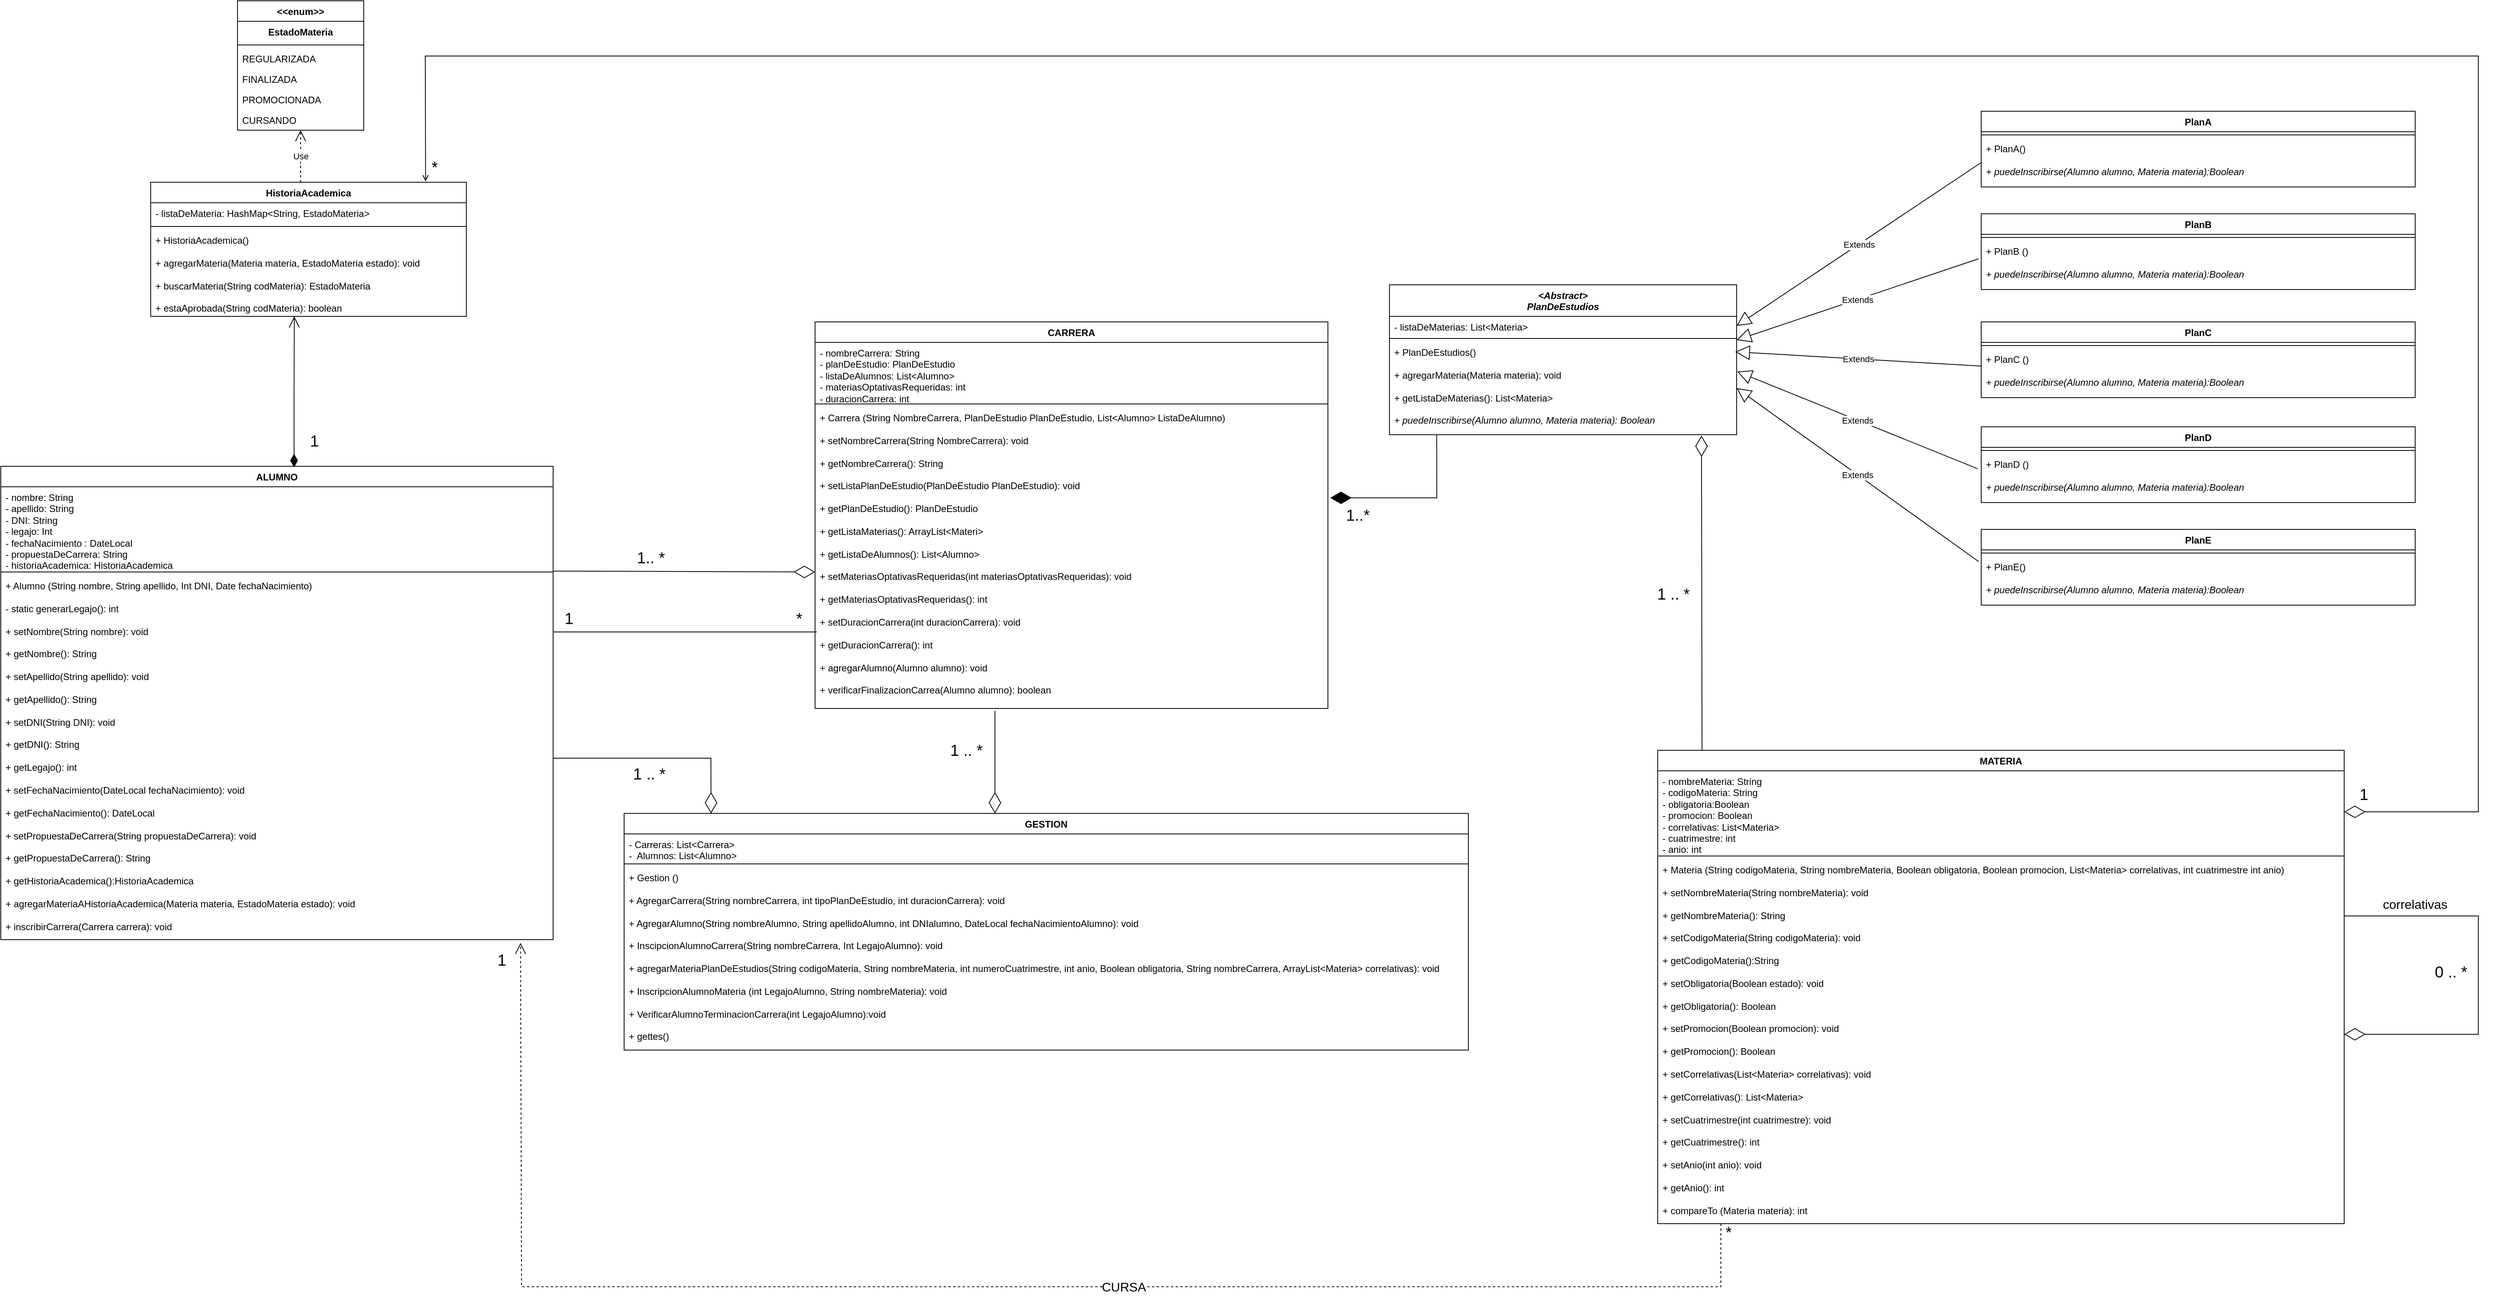 <mxfile version="26.2.14">
  <diagram name="Página-1" id="rd4jdHlUNJqmpCapCLs4">
    <mxGraphModel grid="1" page="1" gridSize="10" guides="1" tooltips="1" connect="1" arrows="1" fold="1" pageScale="1" pageWidth="827" pageHeight="1169" math="0" shadow="0">
      <root>
        <mxCell id="0" />
        <mxCell id="1" parent="0" />
        <mxCell id="GWfN1B_iF9vG0JvS6SHJ-1" value="ALUMNO" style="swimlane;fontStyle=1;align=center;verticalAlign=top;childLayout=stackLayout;horizontal=1;startSize=26;horizontalStack=0;resizeParent=1;resizeParentMax=0;resizeLast=0;collapsible=1;marginBottom=0;whiteSpace=wrap;html=1;" vertex="1" parent="1">
          <mxGeometry x="-700" y="-360" width="700" height="600" as="geometry" />
        </mxCell>
        <mxCell id="GWfN1B_iF9vG0JvS6SHJ-2" value="- nombre: String&lt;div&gt;- apellido: String&lt;/div&gt;&lt;div&gt;- DNI: String&lt;/div&gt;&lt;div&gt;- legajo: Int&lt;/div&gt;&lt;div&gt;- fechaNacimiento : DateLocal&lt;/div&gt;&lt;div&gt;- propuestaDeCarrera: String&lt;/div&gt;&lt;div&gt;- historiaAcademica: HistoriaAcademica&lt;/div&gt;" style="text;strokeColor=none;fillColor=none;align=left;verticalAlign=top;spacingLeft=4;spacingRight=4;overflow=hidden;rotatable=0;points=[[0,0.5],[1,0.5]];portConstraint=eastwest;whiteSpace=wrap;html=1;" vertex="1" parent="GWfN1B_iF9vG0JvS6SHJ-1">
          <mxGeometry y="26" width="700" height="104" as="geometry" />
        </mxCell>
        <mxCell id="GWfN1B_iF9vG0JvS6SHJ-3" value="" style="line;strokeWidth=1;fillColor=none;align=left;verticalAlign=middle;spacingTop=-1;spacingLeft=3;spacingRight=3;rotatable=0;labelPosition=right;points=[];portConstraint=eastwest;strokeColor=inherit;" vertex="1" parent="GWfN1B_iF9vG0JvS6SHJ-1">
          <mxGeometry y="130" width="700" height="8" as="geometry" />
        </mxCell>
        <mxCell id="GWfN1B_iF9vG0JvS6SHJ-4" value="+ Alumno (String nombre, String apellido, Int DNI, Date fechaNacimiento)&lt;div&gt;&lt;br&gt;&lt;/div&gt;&lt;div&gt;- static generarLegajo(): int&lt;br&gt;&lt;div&gt;&lt;br&gt;&lt;/div&gt;&lt;div&gt;+ setNombre(String nombre): void&lt;/div&gt;&lt;div&gt;&lt;br&gt;&lt;/div&gt;&lt;div&gt;+ getNombre(): String&lt;/div&gt;&lt;div&gt;&lt;br&gt;&lt;/div&gt;&lt;div&gt;+ setApellido(String apellido): void&lt;/div&gt;&lt;div&gt;&lt;br&gt;&lt;/div&gt;&lt;div&gt;+ getApellido(): String&lt;/div&gt;&lt;div&gt;&lt;br&gt;&lt;/div&gt;&lt;div&gt;+ setDNI(String DNI): void&lt;/div&gt;&lt;div&gt;&lt;br&gt;&lt;/div&gt;&lt;div&gt;+ getDNI(): String&lt;/div&gt;&lt;div&gt;&lt;br&gt;&lt;/div&gt;&lt;div&gt;+ getLegajo(): int&lt;/div&gt;&lt;div&gt;&lt;br&gt;&lt;/div&gt;&lt;div&gt;+ setFechaNacimiento(DateLocal fechaNacimiento): void&lt;/div&gt;&lt;div&gt;&lt;br&gt;&lt;/div&gt;&lt;div&gt;+ getFechaNacimiento(): DateLocal&lt;/div&gt;&lt;div&gt;&lt;br&gt;&lt;/div&gt;&lt;div&gt;+ setPropuestaDeCarrera(String propuestaDeCarrera): void&lt;/div&gt;&lt;div&gt;&lt;br&gt;&lt;/div&gt;&lt;div&gt;+ getPropuestaDeCarrera(): String&lt;/div&gt;&lt;div&gt;&lt;br&gt;&lt;/div&gt;&lt;div&gt;+ getHistoriaAcademica():HistoriaAcademica&lt;/div&gt;&lt;div&gt;&lt;br&gt;&lt;/div&gt;&lt;div&gt;+ agregarMateriaAHistoriaAcademica(Materia materia, EstadoMateria estado): void&lt;br&gt;&lt;/div&gt;&lt;div&gt;&lt;br&gt;&lt;/div&gt;&lt;div&gt;+ inscribirCarrera(Carrera carrera): void&lt;/div&gt;&lt;div&gt;&lt;br&gt;&lt;/div&gt;&lt;div&gt;&lt;br&gt;&lt;/div&gt;&lt;div&gt;&lt;br&gt;&lt;/div&gt;&lt;/div&gt;" style="text;strokeColor=none;fillColor=none;align=left;verticalAlign=top;spacingLeft=4;spacingRight=4;overflow=hidden;rotatable=0;points=[[0,0.5],[1,0.5]];portConstraint=eastwest;whiteSpace=wrap;html=1;" vertex="1" parent="GWfN1B_iF9vG0JvS6SHJ-1">
          <mxGeometry y="138" width="700" height="462" as="geometry" />
        </mxCell>
        <mxCell id="GWfN1B_iF9vG0JvS6SHJ-5" value="GESTION" style="swimlane;fontStyle=1;align=center;verticalAlign=top;childLayout=stackLayout;horizontal=1;startSize=26;horizontalStack=0;resizeParent=1;resizeParentMax=0;resizeLast=0;collapsible=1;marginBottom=0;whiteSpace=wrap;html=1;" vertex="1" parent="1">
          <mxGeometry x="90" y="80" width="1070" height="300" as="geometry" />
        </mxCell>
        <mxCell id="GWfN1B_iF9vG0JvS6SHJ-6" value="- Carreras: List&amp;lt;Carrera&amp;gt;&amp;nbsp;&lt;div&gt;-&amp;nbsp; Alumnos: List&amp;lt;Alumno&amp;gt;&lt;/div&gt;&lt;div&gt;&lt;br&gt;&lt;/div&gt;" style="text;strokeColor=none;fillColor=none;align=left;verticalAlign=top;spacingLeft=4;spacingRight=4;overflow=hidden;rotatable=0;points=[[0,0.5],[1,0.5]];portConstraint=eastwest;whiteSpace=wrap;html=1;" vertex="1" parent="GWfN1B_iF9vG0JvS6SHJ-5">
          <mxGeometry y="26" width="1070" height="34" as="geometry" />
        </mxCell>
        <mxCell id="GWfN1B_iF9vG0JvS6SHJ-7" value="" style="line;strokeWidth=1;fillColor=none;align=left;verticalAlign=middle;spacingTop=-1;spacingLeft=3;spacingRight=3;rotatable=0;labelPosition=right;points=[];portConstraint=eastwest;strokeColor=inherit;" vertex="1" parent="GWfN1B_iF9vG0JvS6SHJ-5">
          <mxGeometry y="60" width="1070" height="8" as="geometry" />
        </mxCell>
        <mxCell id="GWfN1B_iF9vG0JvS6SHJ-8" value="&lt;div&gt;+ Gestion ()&lt;/div&gt;&lt;div&gt;&lt;span style=&quot;background-color: initial;&quot;&gt;&lt;br&gt;&lt;/span&gt;&lt;/div&gt;&lt;div&gt;&lt;span style=&quot;background-color: initial;&quot;&gt;+ AgregarCarrera(String nombreCarrera, int tipoPlanDeEstudio,&amp;nbsp;int duracionCarrera): void&lt;/span&gt;&lt;br&gt;&lt;/div&gt;&lt;div&gt;&lt;span style=&quot;background-color: initial;&quot;&gt;&lt;br&gt;&lt;/span&gt;&lt;/div&gt;&lt;div&gt;&lt;span style=&quot;background-color: initial;&quot;&gt;+ AgregarAlumno(String nombreAlumno, String apellidoAlumno, int DNIalumno, DateLocal fechaNacimientoAlumno): void&lt;/span&gt;&lt;/div&gt;&lt;div&gt;&lt;span style=&quot;background-color: initial;&quot;&gt;&lt;br&gt;&lt;/span&gt;&lt;/div&gt;&lt;div&gt;&lt;span style=&quot;background-color: initial;&quot;&gt;+ InscipcionAlumnoCarrera(String nombreCarrera, Int LegajoAlumno): void&lt;/span&gt;&lt;/div&gt;&lt;div&gt;&lt;span style=&quot;background-color: initial;&quot;&gt;&lt;br&gt;&lt;/span&gt;&lt;/div&gt;&lt;div&gt;&lt;span style=&quot;background-color: initial;&quot;&gt;+ agregarMateriaPlanDeEstudios(String codigoMateria, String nombreMateria, int numeroCuatrimestre, int anio, Boolean obligatoria, String nombreCarrera, ArrayList&amp;lt;Materia&amp;gt; correlativas): void&lt;/span&gt;&lt;/div&gt;&lt;div&gt;&lt;span style=&quot;background-color: initial;&quot;&gt;&lt;br&gt;&lt;/span&gt;&lt;/div&gt;&lt;div&gt;&lt;span style=&quot;background-color: initial;&quot;&gt;+ InscripcionAlumnoMateria (int LegajoAlumno, String nombreMateria): void&lt;/span&gt;&lt;/div&gt;&lt;div&gt;&lt;span style=&quot;background-color: initial;&quot;&gt;&lt;br&gt;&lt;/span&gt;&lt;/div&gt;&lt;div&gt;&lt;span style=&quot;background-color: initial;&quot;&gt;+ VerificarAlumnoTerminacionCarrera(int LegajoAlumno):void&lt;/span&gt;&lt;/div&gt;&lt;div&gt;&lt;span style=&quot;background-color: initial;&quot;&gt;&lt;br&gt;&lt;/span&gt;&lt;/div&gt;&lt;div&gt;&lt;span style=&quot;background-color: initial;&quot;&gt;+ gettes()&lt;/span&gt;&lt;/div&gt;" style="text;strokeColor=none;fillColor=none;align=left;verticalAlign=top;spacingLeft=4;spacingRight=4;overflow=hidden;rotatable=0;points=[[0,0.5],[1,0.5]];portConstraint=eastwest;whiteSpace=wrap;html=1;" vertex="1" parent="GWfN1B_iF9vG0JvS6SHJ-5">
          <mxGeometry y="68" width="1070" height="232" as="geometry" />
        </mxCell>
        <mxCell id="GWfN1B_iF9vG0JvS6SHJ-9" value="CARRERA" style="swimlane;fontStyle=1;align=center;verticalAlign=top;childLayout=stackLayout;horizontal=1;startSize=26;horizontalStack=0;resizeParent=1;resizeParentMax=0;resizeLast=0;collapsible=1;marginBottom=0;whiteSpace=wrap;html=1;" vertex="1" parent="1">
          <mxGeometry x="332" y="-543" width="650" height="490" as="geometry" />
        </mxCell>
        <mxCell id="GWfN1B_iF9vG0JvS6SHJ-10" value="- nombreCarrera: String&lt;div&gt;&lt;div&gt;- planDeEstudio: PlanDeEstudio&lt;/div&gt;&lt;div&gt;- listaDeAlumnos: List&amp;lt;Alumno&amp;gt;&lt;/div&gt;&lt;/div&gt;&lt;div&gt;- materiasOptativasRequeridas: int&lt;/div&gt;&lt;div&gt;- duracionCarrera: int&lt;/div&gt;" style="text;strokeColor=none;fillColor=none;align=left;verticalAlign=top;spacingLeft=4;spacingRight=4;overflow=hidden;rotatable=0;points=[[0,0.5],[1,0.5]];portConstraint=eastwest;whiteSpace=wrap;html=1;" vertex="1" parent="GWfN1B_iF9vG0JvS6SHJ-9">
          <mxGeometry y="26" width="650" height="74" as="geometry" />
        </mxCell>
        <mxCell id="GWfN1B_iF9vG0JvS6SHJ-11" value="" style="line;strokeWidth=1;fillColor=none;align=left;verticalAlign=middle;spacingTop=-1;spacingLeft=3;spacingRight=3;rotatable=0;labelPosition=right;points=[];portConstraint=eastwest;strokeColor=inherit;" vertex="1" parent="GWfN1B_iF9vG0JvS6SHJ-9">
          <mxGeometry y="100" width="650" height="8" as="geometry" />
        </mxCell>
        <mxCell id="GWfN1B_iF9vG0JvS6SHJ-12" value="+ Carrera (String NombreCarrera, &lt;span style=&quot;background-color: initial;&quot;&gt;PlanDeEstudio PlanDeEstudio&lt;/span&gt;, List&amp;lt;Alumno&amp;gt; ListaDeAlumno)&lt;div&gt;&lt;div&gt;&lt;br&gt;&lt;/div&gt;&lt;div&gt;+ setNombreCarrera(String NombreCarrera): void&lt;br&gt;&lt;/div&gt;&lt;div&gt;&lt;br&gt;&lt;/div&gt;&lt;div&gt;+ getNombreCarrera(): String&amp;nbsp;&lt;/div&gt;&lt;div&gt;&lt;br&gt;&lt;/div&gt;&lt;div&gt;+ setListaPlanDeEstudio(PlanDeEstudio PlanDeEstudio): void&lt;br&gt;&lt;/div&gt;&lt;div&gt;&lt;br&gt;&lt;/div&gt;&lt;div&gt;+ getPlanDeEstudio(): PlanDeEstudio&lt;/div&gt;&lt;div&gt;&lt;br&gt;&lt;/div&gt;&lt;div&gt;+ getListaMaterias(): ArrayList&amp;lt;Materi&amp;gt;&lt;/div&gt;&lt;div&gt;&lt;br&gt;&lt;/div&gt;&lt;div&gt;+ getListaDeAlumnos(): List&amp;lt;Alumno&amp;gt;&lt;/div&gt;&lt;div&gt;&lt;br&gt;&lt;/div&gt;&lt;div&gt;+ setMateriasOptativasRequeridas(int m&lt;span style=&quot;background-color: transparent; color: light-dark(rgb(0, 0, 0), rgb(255, 255, 255));&quot;&gt;ateriasOptativasRequeridas): void&lt;/span&gt;&lt;/div&gt;&lt;div&gt;&lt;span style=&quot;background-color: transparent; color: light-dark(rgb(0, 0, 0), rgb(255, 255, 255));&quot;&gt;&lt;br&gt;&lt;/span&gt;&lt;/div&gt;&lt;div&gt;+ get&lt;span style=&quot;background-color: transparent; color: light-dark(rgb(0, 0, 0), rgb(255, 255, 255));&quot;&gt;MateriasOptativasRequeridas(): int&lt;/span&gt;&lt;/div&gt;&lt;div&gt;&lt;span style=&quot;background-color: transparent; color: light-dark(rgb(0, 0, 0), rgb(255, 255, 255));&quot;&gt;&lt;br&gt;&lt;/span&gt;&lt;/div&gt;&lt;div&gt;&lt;span style=&quot;background-color: transparent; color: light-dark(rgb(0, 0, 0), rgb(255, 255, 255));&quot;&gt;+ setDuracionCarrera(int duracionCarrera): void&lt;/span&gt;&lt;/div&gt;&lt;div&gt;&lt;span style=&quot;background-color: transparent; color: light-dark(rgb(0, 0, 0), rgb(255, 255, 255));&quot;&gt;&lt;br&gt;&lt;/span&gt;&lt;/div&gt;&lt;div&gt;&lt;span style=&quot;background-color: transparent; color: light-dark(rgb(0, 0, 0), rgb(255, 255, 255));&quot;&gt;+ getDuracionCarrera(): int&lt;/span&gt;&lt;/div&gt;&lt;div&gt;&lt;span style=&quot;background-color: transparent; color: light-dark(rgb(0, 0, 0), rgb(255, 255, 255));&quot;&gt;&lt;br&gt;&lt;/span&gt;&lt;/div&gt;&lt;div&gt;&lt;span style=&quot;background-color: transparent; color: light-dark(rgb(0, 0, 0), rgb(255, 255, 255));&quot;&gt;+ agregarAlumno(Alumno alumno): void&lt;/span&gt;&lt;/div&gt;&lt;div&gt;&lt;span style=&quot;background-color: transparent; color: light-dark(rgb(0, 0, 0), rgb(255, 255, 255));&quot;&gt;&lt;br&gt;&lt;/span&gt;&lt;/div&gt;&lt;div&gt;&lt;span style=&quot;background-color: transparent; color: light-dark(rgb(0, 0, 0), rgb(255, 255, 255));&quot;&gt;+ verificarFinalizacionCarrea(Alumno alumno): boolean&lt;/span&gt;&lt;/div&gt;&lt;div&gt;&lt;br&gt;&lt;/div&gt;&lt;/div&gt;" style="text;strokeColor=none;fillColor=none;align=left;verticalAlign=top;spacingLeft=4;spacingRight=4;overflow=hidden;rotatable=0;points=[[0,0.5],[1,0.5]];portConstraint=eastwest;whiteSpace=wrap;html=1;" vertex="1" parent="GWfN1B_iF9vG0JvS6SHJ-9">
          <mxGeometry y="108" width="650" height="382" as="geometry" />
        </mxCell>
        <mxCell id="GWfN1B_iF9vG0JvS6SHJ-13" value="MATERIA" style="swimlane;fontStyle=1;align=center;verticalAlign=top;childLayout=stackLayout;horizontal=1;startSize=26;horizontalStack=0;resizeParent=1;resizeParentMax=0;resizeLast=0;collapsible=1;marginBottom=0;whiteSpace=wrap;html=1;" vertex="1" parent="1">
          <mxGeometry x="1400" width="870" height="600" as="geometry" />
        </mxCell>
        <mxCell id="GWfN1B_iF9vG0JvS6SHJ-14" value="- nombreMateria: String&lt;div&gt;&lt;span style=&quot;background-color: initial;&quot;&gt;- codigoMateria: String&lt;/span&gt;&lt;/div&gt;&lt;div&gt;&lt;div&gt;- obligatoria:Boolean&lt;/div&gt;&lt;div&gt;- promocion: Boolean&lt;/div&gt;&lt;div&gt;- correlativas: List&amp;lt;Materia&amp;gt;&lt;/div&gt;&lt;div&gt;- cuatrimestre: int&lt;/div&gt;&lt;div&gt;&lt;div&gt;- anio: int&lt;/div&gt;&lt;/div&gt;&lt;/div&gt;" style="text;strokeColor=none;fillColor=none;align=left;verticalAlign=top;spacingLeft=4;spacingRight=4;overflow=hidden;rotatable=0;points=[[0,0.5],[1,0.5]];portConstraint=eastwest;whiteSpace=wrap;html=1;" vertex="1" parent="GWfN1B_iF9vG0JvS6SHJ-13">
          <mxGeometry y="26" width="870" height="104" as="geometry" />
        </mxCell>
        <mxCell id="GWfN1B_iF9vG0JvS6SHJ-15" value="" style="line;strokeWidth=1;fillColor=none;align=left;verticalAlign=middle;spacingTop=-1;spacingLeft=3;spacingRight=3;rotatable=0;labelPosition=right;points=[];portConstraint=eastwest;strokeColor=inherit;" vertex="1" parent="GWfN1B_iF9vG0JvS6SHJ-13">
          <mxGeometry y="130" width="870" height="8" as="geometry" />
        </mxCell>
        <mxCell id="GWfN1B_iF9vG0JvS6SHJ-16" value="+ Materia (String codigoMateria, String nombreMateria, Boolean obligatoria, Boolean promocion, List&amp;lt;Materia&amp;gt; correlativas, int cuatrimestre int anio)&lt;div&gt;&lt;br&gt;&lt;/div&gt;&lt;div&gt;+ setNombreMateria(String nombreMateria): void&lt;/div&gt;&lt;div&gt;&lt;br&gt;&lt;/div&gt;&lt;div&gt;+ getNombreMateria(): String&lt;/div&gt;&lt;div&gt;&lt;br&gt;&lt;/div&gt;&lt;div&gt;&lt;div style=&quot;border-color: var(--border-color);&quot;&gt;+ setCodigoMateria(String codigoMateria): void&lt;/div&gt;&lt;div style=&quot;border-color: var(--border-color);&quot;&gt;&lt;br style=&quot;border-color: var(--border-color);&quot;&gt;&lt;/div&gt;&lt;div style=&quot;border-color: var(--border-color);&quot;&gt;+ getCodigoMateria():String&lt;/div&gt;&lt;/div&gt;&lt;div&gt;&lt;br&gt;&lt;/div&gt;&lt;div&gt;+ setObligatoria(Boolean estado): void&lt;/div&gt;&lt;div&gt;&lt;br&gt;&lt;/div&gt;&lt;div&gt;+ getObligatoria(): Boolean&lt;/div&gt;&lt;div style=&quot;border-color: var(--border-color);&quot;&gt;&lt;br&gt;&lt;/div&gt;&lt;div&gt;+ setPromocion(Boolean promocion): void&lt;/div&gt;&lt;div&gt;&lt;br&gt;&lt;/div&gt;&lt;div&gt;+ getPromocion(): Boolean&lt;/div&gt;&lt;div&gt;&lt;br&gt;&lt;/div&gt;&lt;div&gt;+ setCorrelativas(List&amp;lt;Materia&amp;gt; correlativas): void&lt;/div&gt;&lt;div&gt;&lt;br&gt;&lt;/div&gt;&lt;div&gt;+ getCorrelativas(): List&amp;lt;Materia&amp;gt;&lt;/div&gt;&lt;div&gt;&lt;br&gt;&lt;/div&gt;&lt;div&gt;+ setCuatrimestre(int cuatrimestre): void&lt;/div&gt;&lt;div&gt;&lt;br&gt;&lt;/div&gt;&lt;div&gt;+ getCuatrimestre(): int&lt;/div&gt;&lt;div&gt;&lt;br&gt;&lt;/div&gt;&lt;div&gt;+ setAnio(int anio): void&lt;/div&gt;&lt;div&gt;&lt;br&gt;&lt;/div&gt;&lt;div&gt;+ getAnio(): int&lt;/div&gt;&lt;div&gt;&lt;br&gt;&lt;/div&gt;&lt;div&gt;+ compareTo (Materia materia): int&lt;/div&gt;&lt;div&gt;&lt;br&gt;&lt;/div&gt;" style="text;strokeColor=none;fillColor=none;align=left;verticalAlign=top;spacingLeft=4;spacingRight=4;overflow=hidden;rotatable=0;points=[[0,0.5],[1,0.5]];portConstraint=eastwest;whiteSpace=wrap;html=1;" vertex="1" parent="GWfN1B_iF9vG0JvS6SHJ-13">
          <mxGeometry y="138" width="870" height="462" as="geometry" />
        </mxCell>
        <mxCell id="GWfN1B_iF9vG0JvS6SHJ-17" value="&lt;div&gt;&lt;i&gt;&amp;lt;Abstract&amp;gt;&lt;/i&gt;&lt;/div&gt;&lt;i&gt;PlanDeEstudios&lt;/i&gt;" style="swimlane;fontStyle=1;align=center;verticalAlign=top;childLayout=stackLayout;horizontal=1;startSize=40;horizontalStack=0;resizeParent=1;resizeParentMax=0;resizeLast=0;collapsible=1;marginBottom=0;whiteSpace=wrap;html=1;" vertex="1" parent="1">
          <mxGeometry x="1060" y="-590" width="440" height="190" as="geometry" />
        </mxCell>
        <mxCell id="GWfN1B_iF9vG0JvS6SHJ-18" value="- listaDeMaterias: List&amp;lt;Materia&amp;gt;" style="text;strokeColor=none;fillColor=none;align=left;verticalAlign=top;spacingLeft=4;spacingRight=4;overflow=hidden;rotatable=0;points=[[0,0.5],[1,0.5]];portConstraint=eastwest;whiteSpace=wrap;html=1;" vertex="1" parent="GWfN1B_iF9vG0JvS6SHJ-17">
          <mxGeometry y="40" width="440" height="24" as="geometry" />
        </mxCell>
        <mxCell id="GWfN1B_iF9vG0JvS6SHJ-19" value="" style="line;strokeWidth=1;fillColor=none;align=left;verticalAlign=middle;spacingTop=-1;spacingLeft=3;spacingRight=3;rotatable=0;labelPosition=right;points=[];portConstraint=eastwest;strokeColor=inherit;" vertex="1" parent="GWfN1B_iF9vG0JvS6SHJ-17">
          <mxGeometry y="64" width="440" height="8" as="geometry" />
        </mxCell>
        <mxCell id="GWfN1B_iF9vG0JvS6SHJ-20" value="+ PlanDeEstudios()&lt;div&gt;&lt;br&gt;&lt;/div&gt;&lt;div&gt;+ agregarMateria(Materia materia): void&lt;/div&gt;&lt;div&gt;&lt;br&gt;&lt;/div&gt;&lt;div&gt;+ getListaDeMaterias(): List&amp;lt;Materia&amp;gt;&lt;br&gt;&lt;div&gt;&lt;br&gt;&lt;/div&gt;&lt;div&gt;&lt;i&gt;+ puedeInscribirse(&lt;span style=&quot;background-color: initial;&quot;&gt;Alumno alumno, Materia materia&lt;/span&gt;&lt;span style=&quot;background-color: initial;&quot;&gt;): Boolean&lt;/span&gt;&lt;/i&gt;&lt;/div&gt;&lt;div&gt;&lt;div&gt;&lt;br&gt;&lt;/div&gt;&lt;/div&gt;&lt;/div&gt;" style="text;strokeColor=none;fillColor=none;align=left;verticalAlign=top;spacingLeft=4;spacingRight=4;overflow=hidden;rotatable=0;points=[[0,0.5],[1,0.5]];portConstraint=eastwest;whiteSpace=wrap;html=1;" vertex="1" parent="GWfN1B_iF9vG0JvS6SHJ-17">
          <mxGeometry y="72" width="440" height="118" as="geometry" />
        </mxCell>
        <mxCell id="3K3u3ZScXWRGvQn9Jm6O-1" value="PlanA" style="swimlane;fontStyle=1;align=center;verticalAlign=top;childLayout=stackLayout;horizontal=1;startSize=26;horizontalStack=0;resizeParent=1;resizeParentMax=0;resizeLast=0;collapsible=1;marginBottom=0;whiteSpace=wrap;html=1;" vertex="1" parent="1">
          <mxGeometry x="1810" y="-810" width="550" height="96" as="geometry" />
        </mxCell>
        <mxCell id="3K3u3ZScXWRGvQn9Jm6O-3" value="" style="line;strokeWidth=1;fillColor=none;align=left;verticalAlign=middle;spacingTop=-1;spacingLeft=3;spacingRight=3;rotatable=0;labelPosition=right;points=[];portConstraint=eastwest;strokeColor=inherit;" vertex="1" parent="3K3u3ZScXWRGvQn9Jm6O-1">
          <mxGeometry y="26" width="550" height="8" as="geometry" />
        </mxCell>
        <mxCell id="3K3u3ZScXWRGvQn9Jm6O-4" value="&lt;div&gt;+ PlanA()&lt;div style=&quot;border-color: var(--border-color);&quot;&gt;&lt;br&gt;&lt;/div&gt;&lt;/div&gt;&lt;div style=&quot;border-color: var(--border-color);&quot;&gt;&lt;span style=&quot;font-style: italic;&quot;&gt;+ puedeInscribirse(&lt;/span&gt;&lt;span style=&quot;font-style: italic; background-color: initial;&quot;&gt;Alumno alumno, Materia materia&lt;/span&gt;&lt;span style=&quot;font-style: italic; background-color: initial;&quot;&gt;):Boolean&lt;/span&gt;&lt;br&gt;&lt;/div&gt;" style="text;strokeColor=none;fillColor=none;align=left;verticalAlign=top;spacingLeft=4;spacingRight=4;overflow=hidden;rotatable=0;points=[[0,0.5],[1,0.5]];portConstraint=eastwest;whiteSpace=wrap;html=1;" vertex="1" parent="3K3u3ZScXWRGvQn9Jm6O-1">
          <mxGeometry y="34" width="550" height="62" as="geometry" />
        </mxCell>
        <mxCell id="3K3u3ZScXWRGvQn9Jm6O-5" value="PlanB" style="swimlane;fontStyle=1;align=center;verticalAlign=top;childLayout=stackLayout;horizontal=1;startSize=26;horizontalStack=0;resizeParent=1;resizeParentMax=0;resizeLast=0;collapsible=1;marginBottom=0;whiteSpace=wrap;html=1;" vertex="1" parent="1">
          <mxGeometry x="1810" y="-680" width="550" height="96" as="geometry" />
        </mxCell>
        <mxCell id="3K3u3ZScXWRGvQn9Jm6O-7" value="" style="line;strokeWidth=1;fillColor=none;align=left;verticalAlign=middle;spacingTop=-1;spacingLeft=3;spacingRight=3;rotatable=0;labelPosition=right;points=[];portConstraint=eastwest;strokeColor=inherit;" vertex="1" parent="3K3u3ZScXWRGvQn9Jm6O-5">
          <mxGeometry y="26" width="550" height="8" as="geometry" />
        </mxCell>
        <mxCell id="3K3u3ZScXWRGvQn9Jm6O-8" value="+ PlanB ()&lt;div style=&quot;border-color: var(--border-color);&quot;&gt;&lt;br&gt;&lt;/div&gt;&lt;div style=&quot;border-color: var(--border-color);&quot;&gt;&lt;span style=&quot;font-style: italic;&quot;&gt;+ puedeInscribirse(&lt;/span&gt;&lt;span style=&quot;font-style: italic; background-color: initial;&quot;&gt;Alumno alumno, Materia materia&lt;/span&gt;&lt;span style=&quot;font-style: italic; background-color: initial;&quot;&gt;):Boolean&lt;/span&gt;&lt;br&gt;&lt;/div&gt;&lt;div style=&quot;border-color: var(--border-color);&quot;&gt;&lt;div style=&quot;border-color: var(--border-color);&quot;&gt;&lt;br style=&quot;border-color: var(--border-color);&quot;&gt;&lt;/div&gt;&lt;/div&gt;" style="text;strokeColor=none;fillColor=none;align=left;verticalAlign=top;spacingLeft=4;spacingRight=4;overflow=hidden;rotatable=0;points=[[0,0.5],[1,0.5]];portConstraint=eastwest;whiteSpace=wrap;html=1;" vertex="1" parent="3K3u3ZScXWRGvQn9Jm6O-5">
          <mxGeometry y="34" width="550" height="62" as="geometry" />
        </mxCell>
        <mxCell id="3K3u3ZScXWRGvQn9Jm6O-9" value="PlanC" style="swimlane;fontStyle=1;align=center;verticalAlign=top;childLayout=stackLayout;horizontal=1;startSize=26;horizontalStack=0;resizeParent=1;resizeParentMax=0;resizeLast=0;collapsible=1;marginBottom=0;whiteSpace=wrap;html=1;" vertex="1" parent="1">
          <mxGeometry x="1810" y="-543" width="550" height="96" as="geometry" />
        </mxCell>
        <mxCell id="3K3u3ZScXWRGvQn9Jm6O-11" value="" style="line;strokeWidth=1;fillColor=none;align=left;verticalAlign=middle;spacingTop=-1;spacingLeft=3;spacingRight=3;rotatable=0;labelPosition=right;points=[];portConstraint=eastwest;strokeColor=inherit;" vertex="1" parent="3K3u3ZScXWRGvQn9Jm6O-9">
          <mxGeometry y="26" width="550" height="8" as="geometry" />
        </mxCell>
        <mxCell id="3K3u3ZScXWRGvQn9Jm6O-12" value="+ PlanC ()&lt;div style=&quot;border-color: var(--border-color);&quot;&gt;&lt;br&gt;&lt;/div&gt;&lt;div style=&quot;border-color: var(--border-color);&quot;&gt;&lt;span style=&quot;font-style: italic;&quot;&gt;+ puedeInscribirse(&lt;/span&gt;&lt;span style=&quot;font-style: italic; background-color: initial;&quot;&gt;Alumno alumno, Materia materia&lt;/span&gt;&lt;span style=&quot;font-style: italic; background-color: initial;&quot;&gt;):Boolean&lt;/span&gt;&lt;br&gt;&lt;/div&gt;&lt;div style=&quot;border-color: var(--border-color);&quot;&gt;&lt;div style=&quot;border-color: var(--border-color);&quot;&gt;&lt;br style=&quot;border-color: var(--border-color);&quot;&gt;&lt;/div&gt;&lt;/div&gt;" style="text;strokeColor=none;fillColor=none;align=left;verticalAlign=top;spacingLeft=4;spacingRight=4;overflow=hidden;rotatable=0;points=[[0,0.5],[1,0.5]];portConstraint=eastwest;whiteSpace=wrap;html=1;" vertex="1" parent="3K3u3ZScXWRGvQn9Jm6O-9">
          <mxGeometry y="34" width="550" height="62" as="geometry" />
        </mxCell>
        <mxCell id="3K3u3ZScXWRGvQn9Jm6O-13" value="PlanD" style="swimlane;fontStyle=1;align=center;verticalAlign=top;childLayout=stackLayout;horizontal=1;startSize=26;horizontalStack=0;resizeParent=1;resizeParentMax=0;resizeLast=0;collapsible=1;marginBottom=0;whiteSpace=wrap;html=1;" vertex="1" parent="1">
          <mxGeometry x="1810" y="-410" width="550" height="96" as="geometry" />
        </mxCell>
        <mxCell id="3K3u3ZScXWRGvQn9Jm6O-15" value="" style="line;strokeWidth=1;fillColor=none;align=left;verticalAlign=middle;spacingTop=-1;spacingLeft=3;spacingRight=3;rotatable=0;labelPosition=right;points=[];portConstraint=eastwest;strokeColor=inherit;" vertex="1" parent="3K3u3ZScXWRGvQn9Jm6O-13">
          <mxGeometry y="26" width="550" height="8" as="geometry" />
        </mxCell>
        <mxCell id="3K3u3ZScXWRGvQn9Jm6O-16" value="+ PlanD ()&lt;div style=&quot;border-color: var(--border-color);&quot;&gt;&lt;br&gt;&lt;/div&gt;&lt;div style=&quot;border-color: var(--border-color);&quot;&gt;&lt;span style=&quot;font-style: italic;&quot;&gt;+ puedeInscribirse(&lt;/span&gt;&lt;span style=&quot;font-style: italic; background-color: initial;&quot;&gt;Alumno alumno, Materia materia&lt;/span&gt;&lt;span style=&quot;font-style: italic; background-color: initial;&quot;&gt;):Boolean&lt;/span&gt;&lt;br&gt;&lt;/div&gt;&lt;div style=&quot;border-color: var(--border-color);&quot;&gt;&lt;div style=&quot;border-color: var(--border-color);&quot;&gt;&lt;br style=&quot;border-color: var(--border-color);&quot;&gt;&lt;/div&gt;&lt;/div&gt;" style="text;strokeColor=none;fillColor=none;align=left;verticalAlign=top;spacingLeft=4;spacingRight=4;overflow=hidden;rotatable=0;points=[[0,0.5],[1,0.5]];portConstraint=eastwest;whiteSpace=wrap;html=1;" vertex="1" parent="3K3u3ZScXWRGvQn9Jm6O-13">
          <mxGeometry y="34" width="550" height="62" as="geometry" />
        </mxCell>
        <mxCell id="3K3u3ZScXWRGvQn9Jm6O-17" value="PlanE" style="swimlane;fontStyle=1;align=center;verticalAlign=top;childLayout=stackLayout;horizontal=1;startSize=26;horizontalStack=0;resizeParent=1;resizeParentMax=0;resizeLast=0;collapsible=1;marginBottom=0;whiteSpace=wrap;html=1;" vertex="1" parent="1">
          <mxGeometry x="1810" y="-280" width="550" height="96" as="geometry" />
        </mxCell>
        <mxCell id="3K3u3ZScXWRGvQn9Jm6O-19" value="" style="line;strokeWidth=1;fillColor=none;align=left;verticalAlign=middle;spacingTop=-1;spacingLeft=3;spacingRight=3;rotatable=0;labelPosition=right;points=[];portConstraint=eastwest;strokeColor=inherit;" vertex="1" parent="3K3u3ZScXWRGvQn9Jm6O-17">
          <mxGeometry y="26" width="550" height="8" as="geometry" />
        </mxCell>
        <mxCell id="3K3u3ZScXWRGvQn9Jm6O-20" value="+ PlanE()&lt;div style=&quot;border-color: var(--border-color);&quot;&gt;&lt;br&gt;&lt;/div&gt;&lt;div style=&quot;border-color: var(--border-color);&quot;&gt;&lt;span style=&quot;font-style: italic;&quot;&gt;+ puedeInscribirse(&lt;/span&gt;&lt;span style=&quot;font-style: italic; background-color: initial;&quot;&gt;Alumno alumno, Materia materia&lt;/span&gt;&lt;span style=&quot;font-style: italic; background-color: initial;&quot;&gt;):Boolean&lt;/span&gt;&lt;br&gt;&lt;/div&gt;&lt;div style=&quot;border-color: var(--border-color);&quot;&gt;&lt;div style=&quot;border-color: var(--border-color);&quot;&gt;&lt;br style=&quot;border-color: var(--border-color);&quot;&gt;&lt;/div&gt;&lt;/div&gt;" style="text;strokeColor=none;fillColor=none;align=left;verticalAlign=top;spacingLeft=4;spacingRight=4;overflow=hidden;rotatable=0;points=[[0,0.5],[1,0.5]];portConstraint=eastwest;whiteSpace=wrap;html=1;" vertex="1" parent="3K3u3ZScXWRGvQn9Jm6O-17">
          <mxGeometry y="34" width="550" height="62" as="geometry" />
        </mxCell>
        <mxCell id="6P-UaGk3xphJUXrc-W_r-1" value="Historia&lt;span style=&quot;background-color: initial;&quot;&gt;Academica&lt;/span&gt;" style="swimlane;fontStyle=1;align=center;verticalAlign=top;childLayout=stackLayout;horizontal=1;startSize=26;horizontalStack=0;resizeParent=1;resizeParentMax=0;resizeLast=0;collapsible=1;marginBottom=0;whiteSpace=wrap;html=1;" vertex="1" parent="1">
          <mxGeometry x="-510" y="-720" width="400" height="170" as="geometry" />
        </mxCell>
        <mxCell id="6P-UaGk3xphJUXrc-W_r-2" value="- listaDeMateria: HashMap&amp;lt;String, EstadoMateria&amp;gt;" style="text;strokeColor=none;fillColor=none;align=left;verticalAlign=top;spacingLeft=4;spacingRight=4;overflow=hidden;rotatable=0;points=[[0,0.5],[1,0.5]];portConstraint=eastwest;whiteSpace=wrap;html=1;" vertex="1" parent="6P-UaGk3xphJUXrc-W_r-1">
          <mxGeometry y="26" width="400" height="26" as="geometry" />
        </mxCell>
        <mxCell id="6P-UaGk3xphJUXrc-W_r-3" value="" style="line;strokeWidth=1;fillColor=none;align=left;verticalAlign=middle;spacingTop=-1;spacingLeft=3;spacingRight=3;rotatable=0;labelPosition=right;points=[];portConstraint=eastwest;strokeColor=inherit;" vertex="1" parent="6P-UaGk3xphJUXrc-W_r-1">
          <mxGeometry y="52" width="400" height="8" as="geometry" />
        </mxCell>
        <mxCell id="6P-UaGk3xphJUXrc-W_r-4" value="&lt;div&gt;+ HistoriaAcademica()&lt;/div&gt;&lt;div&gt;&lt;br&gt;&lt;/div&gt;&lt;div&gt;+ agregarMateria(Materia materia, EstadoMateria estado): void&lt;/div&gt;&lt;div&gt;&lt;br&gt;&lt;/div&gt;&lt;div&gt;+ buscarMateria(String codMateria): EstadoMateria&lt;/div&gt;&lt;div&gt;&lt;br&gt;&lt;/div&gt;&lt;div&gt;+ estaAprobada(&lt;span style=&quot;background-color: transparent; color: light-dark(rgb(0, 0, 0), rgb(255, 255, 255));&quot;&gt;String codMateria&lt;/span&gt;&lt;span style=&quot;background-color: transparent; color: light-dark(rgb(0, 0, 0), rgb(255, 255, 255));&quot;&gt;): boolean&lt;/span&gt;&lt;/div&gt;" style="text;strokeColor=none;fillColor=none;align=left;verticalAlign=top;spacingLeft=4;spacingRight=4;overflow=hidden;rotatable=0;points=[[0,0.5],[1,0.5]];portConstraint=eastwest;whiteSpace=wrap;html=1;" vertex="1" parent="6P-UaGk3xphJUXrc-W_r-1">
          <mxGeometry y="60" width="400" height="110" as="geometry" />
        </mxCell>
        <mxCell id="RF0PCw1IMJ0NA-bVZCJu-6" value="Extends" style="endArrow=block;endSize=16;endFill=0;html=1;rounded=0;entryX=1;entryY=0.5;entryDx=0;entryDy=0;exitX=0;exitY=0.5;exitDx=0;exitDy=0;" edge="1" parent="1" source="3K3u3ZScXWRGvQn9Jm6O-4" target="GWfN1B_iF9vG0JvS6SHJ-18">
          <mxGeometry width="160" relative="1" as="geometry">
            <mxPoint x="1720" y="-770" as="sourcePoint" />
            <mxPoint x="1880" y="-420" as="targetPoint" />
          </mxGeometry>
        </mxCell>
        <mxCell id="RF0PCw1IMJ0NA-bVZCJu-7" value="Extends" style="endArrow=block;endSize=16;endFill=0;html=1;rounded=0;exitX=-0.006;exitY=0.371;exitDx=0;exitDy=0;exitPerimeter=0;" edge="1" parent="1" source="3K3u3ZScXWRGvQn9Jm6O-8">
          <mxGeometry width="160" relative="1" as="geometry">
            <mxPoint x="1820" y="-851" as="sourcePoint" />
            <mxPoint x="1500" y="-520" as="targetPoint" />
          </mxGeometry>
        </mxCell>
        <mxCell id="RF0PCw1IMJ0NA-bVZCJu-8" value="Extends" style="endArrow=block;endSize=16;endFill=0;html=1;rounded=0;entryX=0.996;entryY=0.11;entryDx=0;entryDy=0;exitX=0;exitY=0.355;exitDx=0;exitDy=0;exitPerimeter=0;entryPerimeter=0;" edge="1" parent="1" source="3K3u3ZScXWRGvQn9Jm6O-12" target="GWfN1B_iF9vG0JvS6SHJ-20">
          <mxGeometry width="160" relative="1" as="geometry">
            <mxPoint x="1830" y="-841" as="sourcePoint" />
            <mxPoint x="1520" y="-498" as="targetPoint" />
          </mxGeometry>
        </mxCell>
        <mxCell id="RF0PCw1IMJ0NA-bVZCJu-9" value="Extends" style="endArrow=block;endSize=16;endFill=0;html=1;rounded=0;exitX=-0.008;exitY=0.31;exitDx=0;exitDy=0;exitPerimeter=0;entryX=1.002;entryY=0.322;entryDx=0;entryDy=0;entryPerimeter=0;" edge="1" parent="1" source="3K3u3ZScXWRGvQn9Jm6O-16" target="GWfN1B_iF9vG0JvS6SHJ-20">
          <mxGeometry width="160" relative="1" as="geometry">
            <mxPoint x="1760" y="-500" as="sourcePoint" />
            <mxPoint x="1500" y="-470" as="targetPoint" />
          </mxGeometry>
        </mxCell>
        <mxCell id="RF0PCw1IMJ0NA-bVZCJu-10" value="Extends" style="endArrow=block;endSize=16;endFill=0;html=1;rounded=0;entryX=1;entryY=0.5;entryDx=0;entryDy=0;exitX=-0.006;exitY=0.109;exitDx=0;exitDy=0;exitPerimeter=0;" edge="1" parent="1" source="3K3u3ZScXWRGvQn9Jm6O-20" target="GWfN1B_iF9vG0JvS6SHJ-20">
          <mxGeometry width="160" relative="1" as="geometry">
            <mxPoint x="1630" y="-360" as="sourcePoint" />
            <mxPoint x="1540" y="-478" as="targetPoint" />
          </mxGeometry>
        </mxCell>
        <mxCell id="lBAgrfVOx4YZ5TxoYgFi-1" value="&lt;font style=&quot;font-size: 20px;&quot;&gt;1&lt;/font&gt;" style="endArrow=open;html=1;endSize=12;startArrow=diamondThin;startSize=14;startFill=1;edgeStyle=orthogonalEdgeStyle;align=left;verticalAlign=bottom;rounded=0;exitX=0.531;exitY=0.002;exitDx=0;exitDy=0;exitPerimeter=0;" edge="1" parent="1" source="GWfN1B_iF9vG0JvS6SHJ-1">
          <mxGeometry x="-0.802" y="-18" relative="1" as="geometry">
            <mxPoint x="-350.0" y="-380" as="sourcePoint" />
            <mxPoint x="-328" y="-550" as="targetPoint" />
            <Array as="points" />
            <mxPoint as="offset" />
          </mxGeometry>
        </mxCell>
        <mxCell id="lBAgrfVOx4YZ5TxoYgFi-2" value="" style="endArrow=diamondThin;endFill=0;endSize=24;html=1;rounded=0;exitX=0.998;exitY=0.013;exitDx=0;exitDy=0;exitPerimeter=0;entryX=0;entryY=0.547;entryDx=0;entryDy=0;entryPerimeter=0;" edge="1" parent="1" target="GWfN1B_iF9vG0JvS6SHJ-12">
          <mxGeometry width="160" relative="1" as="geometry">
            <mxPoint x="0.6" y="-227.164" as="sourcePoint" />
            <mxPoint x="330" y="-227" as="targetPoint" />
          </mxGeometry>
        </mxCell>
        <mxCell id="lBAgrfVOx4YZ5TxoYgFi-4" value="&lt;font style=&quot;font-size: 20px;&quot;&gt;1.. *&lt;/font&gt;" style="text;html=1;align=center;verticalAlign=middle;whiteSpace=wrap;rounded=0;" vertex="1" parent="1">
          <mxGeometry x="94" y="-260" width="60" height="30" as="geometry" />
        </mxCell>
        <mxCell id="lBAgrfVOx4YZ5TxoYgFi-5" value="" style="endArrow=none;html=1;rounded=0;" edge="1" parent="1">
          <mxGeometry width="50" height="50" relative="1" as="geometry">
            <mxPoint y="-150" as="sourcePoint" />
            <mxPoint x="334" y="-150" as="targetPoint" />
          </mxGeometry>
        </mxCell>
        <mxCell id="lBAgrfVOx4YZ5TxoYgFi-6" value="&lt;font style=&quot;font-size: 20px;&quot;&gt;1&amp;nbsp;&lt;/font&gt;" style="text;html=1;align=center;verticalAlign=middle;whiteSpace=wrap;rounded=0;" vertex="1" parent="1">
          <mxGeometry x="3" y="-183" width="40" height="30" as="geometry" />
        </mxCell>
        <mxCell id="lBAgrfVOx4YZ5TxoYgFi-7" value="&lt;font style=&quot;font-size: 20px;&quot;&gt;*&lt;/font&gt;" style="text;html=1;align=center;verticalAlign=middle;whiteSpace=wrap;rounded=0;" vertex="1" parent="1">
          <mxGeometry x="292" y="-183" width="40" height="30" as="geometry" />
        </mxCell>
        <mxCell id="lBAgrfVOx4YZ5TxoYgFi-8" value="" style="endArrow=diamondThin;endFill=1;endSize=24;html=1;rounded=0;exitX=0.136;exitY=1;exitDx=0;exitDy=0;exitPerimeter=0;" edge="1" parent="1" source="GWfN1B_iF9vG0JvS6SHJ-20">
          <mxGeometry width="160" relative="1" as="geometry">
            <mxPoint x="1090" y="-300" as="sourcePoint" />
            <mxPoint x="985" y="-320" as="targetPoint" />
            <Array as="points">
              <mxPoint x="1120" y="-320" />
            </Array>
          </mxGeometry>
        </mxCell>
        <mxCell id="lBAgrfVOx4YZ5TxoYgFi-9" value="&lt;font style=&quot;font-size: 20px;&quot;&gt;1..*&lt;/font&gt;" style="text;html=1;align=center;verticalAlign=middle;whiteSpace=wrap;rounded=0;" vertex="1" parent="1">
          <mxGeometry x="1010" y="-314" width="20" height="30" as="geometry" />
        </mxCell>
        <mxCell id="lBAgrfVOx4YZ5TxoYgFi-10" value="" style="endArrow=diamondThin;endFill=0;endSize=24;html=1;rounded=0;entryX=0.951;entryY=1.01;entryDx=0;entryDy=0;entryPerimeter=0;exitX=0.091;exitY=-0.005;exitDx=0;exitDy=0;exitPerimeter=0;" edge="1" parent="1">
          <mxGeometry width="160" relative="1" as="geometry">
            <mxPoint x="1456.17" y="0.11" as="sourcePoint" />
            <mxPoint x="1455.44" y="-398.82" as="targetPoint" />
          </mxGeometry>
        </mxCell>
        <mxCell id="lBAgrfVOx4YZ5TxoYgFi-11" value="&lt;font style=&quot;font-size: 20px;&quot;&gt;1 .. *&lt;/font&gt;" style="text;html=1;align=center;verticalAlign=middle;whiteSpace=wrap;rounded=0;" vertex="1" parent="1">
          <mxGeometry x="1390" y="-214" width="60" height="30" as="geometry" />
        </mxCell>
        <mxCell id="lBAgrfVOx4YZ5TxoYgFi-12" value="" style="endArrow=diamondThin;endFill=0;endSize=24;html=1;rounded=0;" edge="1" parent="1">
          <mxGeometry width="160" relative="1" as="geometry">
            <mxPoint x="2270" y="210" as="sourcePoint" />
            <mxPoint x="2270" y="360" as="targetPoint" />
            <Array as="points">
              <mxPoint x="2440" y="210" />
              <mxPoint x="2440" y="360" />
            </Array>
          </mxGeometry>
        </mxCell>
        <mxCell id="lBAgrfVOx4YZ5TxoYgFi-13" value="&lt;font style=&quot;font-size: 20px;&quot;&gt;0 .. *&lt;/font&gt;" style="text;html=1;align=center;verticalAlign=middle;whiteSpace=wrap;rounded=0;" vertex="1" parent="1">
          <mxGeometry x="2380" y="265" width="51" height="30" as="geometry" />
        </mxCell>
        <mxCell id="lBAgrfVOx4YZ5TxoYgFi-14" value="" style="endArrow=diamondThin;endFill=0;endSize=24;html=1;rounded=0;" edge="1" parent="1">
          <mxGeometry width="160" relative="1" as="geometry">
            <mxPoint x="560" y="-50" as="sourcePoint" />
            <mxPoint x="560" y="80" as="targetPoint" />
          </mxGeometry>
        </mxCell>
        <mxCell id="lBAgrfVOx4YZ5TxoYgFi-15" value="" style="endArrow=diamondThin;endFill=0;endSize=24;html=1;rounded=0;entryX=0.103;entryY=0;entryDx=0;entryDy=0;entryPerimeter=0;" edge="1" parent="1" target="GWfN1B_iF9vG0JvS6SHJ-5">
          <mxGeometry width="160" relative="1" as="geometry">
            <mxPoint y="10" as="sourcePoint" />
            <mxPoint x="210" y="60" as="targetPoint" />
            <Array as="points">
              <mxPoint x="200" y="10" />
            </Array>
          </mxGeometry>
        </mxCell>
        <mxCell id="lBAgrfVOx4YZ5TxoYgFi-16" value="&lt;font style=&quot;font-size: 20px;&quot;&gt;1 .. *&lt;/font&gt;" style="text;html=1;align=center;verticalAlign=middle;whiteSpace=wrap;rounded=0;" vertex="1" parent="1">
          <mxGeometry x="94" y="14" width="56" height="30" as="geometry" />
        </mxCell>
        <mxCell id="lBAgrfVOx4YZ5TxoYgFi-17" value="&lt;font style=&quot;font-size: 20px;&quot;&gt;1 .. *&lt;/font&gt;" style="text;html=1;align=center;verticalAlign=middle;whiteSpace=wrap;rounded=0;" vertex="1" parent="1">
          <mxGeometry x="490" y="-16" width="68" height="30" as="geometry" />
        </mxCell>
        <mxCell id="u1MFrDyJh7E1ZTTNQ17c-5" value="&amp;lt;&amp;lt;enum&amp;gt;&amp;gt;" style="swimlane;fontStyle=1;align=center;verticalAlign=top;childLayout=stackLayout;horizontal=1;startSize=26;horizontalStack=0;resizeParent=1;resizeParentMax=0;resizeLast=0;collapsible=1;marginBottom=0;whiteSpace=wrap;html=1;" vertex="1" parent="1">
          <mxGeometry x="-400" y="-950" width="160" height="164" as="geometry" />
        </mxCell>
        <mxCell id="u1MFrDyJh7E1ZTTNQ17c-6" value="EstadoMateria" style="text;strokeColor=none;fillColor=none;align=center;verticalAlign=top;spacingLeft=4;spacingRight=4;overflow=hidden;rotatable=0;points=[[0,0.5],[1,0.5]];portConstraint=eastwest;whiteSpace=wrap;html=1;fontStyle=1" vertex="1" parent="u1MFrDyJh7E1ZTTNQ17c-5">
          <mxGeometry y="26" width="160" height="26" as="geometry" />
        </mxCell>
        <mxCell id="u1MFrDyJh7E1ZTTNQ17c-7" value="" style="line;strokeWidth=1;fillColor=none;align=left;verticalAlign=middle;spacingTop=-1;spacingLeft=3;spacingRight=3;rotatable=0;labelPosition=right;points=[];portConstraint=eastwest;strokeColor=inherit;" vertex="1" parent="u1MFrDyJh7E1ZTTNQ17c-5">
          <mxGeometry y="52" width="160" height="8" as="geometry" />
        </mxCell>
        <mxCell id="u1MFrDyJh7E1ZTTNQ17c-8" value="REGULARIZADA&lt;div&gt;&lt;br&gt;&lt;/div&gt;" style="text;strokeColor=none;fillColor=none;align=left;verticalAlign=top;spacingLeft=4;spacingRight=4;overflow=hidden;rotatable=0;points=[[0,0.5],[1,0.5]];portConstraint=eastwest;whiteSpace=wrap;html=1;" vertex="1" parent="u1MFrDyJh7E1ZTTNQ17c-5">
          <mxGeometry y="60" width="160" height="26" as="geometry" />
        </mxCell>
        <mxCell id="u1MFrDyJh7E1ZTTNQ17c-9" value="&lt;div&gt;FINALIZADA&lt;/div&gt;" style="text;strokeColor=none;fillColor=none;align=left;verticalAlign=top;spacingLeft=4;spacingRight=4;overflow=hidden;rotatable=0;points=[[0,0.5],[1,0.5]];portConstraint=eastwest;whiteSpace=wrap;html=1;" vertex="1" parent="u1MFrDyJh7E1ZTTNQ17c-5">
          <mxGeometry y="86" width="160" height="26" as="geometry" />
        </mxCell>
        <mxCell id="u1MFrDyJh7E1ZTTNQ17c-11" value="&lt;div&gt;PROMOCIONADA&lt;/div&gt;" style="text;strokeColor=none;fillColor=none;align=left;verticalAlign=top;spacingLeft=4;spacingRight=4;overflow=hidden;rotatable=0;points=[[0,0.5],[1,0.5]];portConstraint=eastwest;whiteSpace=wrap;html=1;" vertex="1" parent="u1MFrDyJh7E1ZTTNQ17c-5">
          <mxGeometry y="112" width="160" height="26" as="geometry" />
        </mxCell>
        <mxCell id="u1MFrDyJh7E1ZTTNQ17c-10" value="&lt;div&gt;CURSANDO&lt;/div&gt;" style="text;strokeColor=none;fillColor=none;align=left;verticalAlign=top;spacingLeft=4;spacingRight=4;overflow=hidden;rotatable=0;points=[[0,0.5],[1,0.5]];portConstraint=eastwest;whiteSpace=wrap;html=1;" vertex="1" parent="u1MFrDyJh7E1ZTTNQ17c-5">
          <mxGeometry y="138" width="160" height="26" as="geometry" />
        </mxCell>
        <mxCell id="u1MFrDyJh7E1ZTTNQ17c-12" value="Use" style="endArrow=open;endSize=12;dashed=1;html=1;rounded=0;entryX=0.5;entryY=1;entryDx=0;entryDy=0;" edge="1" parent="1" target="u1MFrDyJh7E1ZTTNQ17c-5">
          <mxGeometry width="160" relative="1" as="geometry">
            <mxPoint x="-320" y="-720" as="sourcePoint" />
            <mxPoint x="-320" y="-780" as="targetPoint" />
          </mxGeometry>
        </mxCell>
        <mxCell id="C6jV-mGq7V7JftqCiLTc-1" value="&lt;font style=&quot;font-size: 16px;&quot;&gt;correlativas&lt;/font&gt;" style="text;html=1;align=center;verticalAlign=middle;whiteSpace=wrap;rounded=0;" vertex="1" parent="1">
          <mxGeometry x="2330" y="180" width="60" height="30" as="geometry" />
        </mxCell>
        <mxCell id="C6jV-mGq7V7JftqCiLTc-8" value="&lt;font style=&quot;font-size: 16px;&quot;&gt;CURSA&lt;/font&gt;" style="endArrow=open;endSize=12;dashed=1;html=1;rounded=0;exitX=0.092;exitY=1;exitDx=0;exitDy=0;exitPerimeter=0;entryX=0.941;entryY=1.009;entryDx=0;entryDy=0;entryPerimeter=0;" edge="1" parent="1" source="GWfN1B_iF9vG0JvS6SHJ-16" target="GWfN1B_iF9vG0JvS6SHJ-4">
          <mxGeometry x="-0.177" width="160" relative="1" as="geometry">
            <mxPoint x="1400" y="720" as="sourcePoint" />
            <mxPoint x="250" y="560" as="targetPoint" />
            <Array as="points">
              <mxPoint x="1480" y="680" />
              <mxPoint x="-40" y="680" />
            </Array>
            <mxPoint as="offset" />
          </mxGeometry>
        </mxCell>
        <mxCell id="C6jV-mGq7V7JftqCiLTc-9" value="&lt;font style=&quot;font-size: 20px;&quot;&gt;1&lt;/font&gt;" style="text;html=1;align=center;verticalAlign=middle;whiteSpace=wrap;rounded=0;" vertex="1" parent="1">
          <mxGeometry x="-80" y="250" width="30" height="30" as="geometry" />
        </mxCell>
        <mxCell id="C6jV-mGq7V7JftqCiLTc-10" value="&lt;font style=&quot;font-size: 20px;&quot;&gt;*&lt;/font&gt;" style="text;html=1;align=center;verticalAlign=middle;whiteSpace=wrap;rounded=0;" vertex="1" parent="1">
          <mxGeometry x="1480" y="600" width="20" height="20" as="geometry" />
        </mxCell>
        <mxCell id="C6jV-mGq7V7JftqCiLTc-11" value="" style="endArrow=diamondThin;endFill=0;endSize=24;html=1;rounded=0;entryX=1;entryY=0.5;entryDx=0;entryDy=0;startArrow=open;startFill=0;exitX=0.871;exitY=-0.006;exitDx=0;exitDy=0;exitPerimeter=0;" edge="1" parent="1" source="6P-UaGk3xphJUXrc-W_r-1" target="GWfN1B_iF9vG0JvS6SHJ-14">
          <mxGeometry width="160" relative="1" as="geometry">
            <mxPoint x="-80" y="-730" as="sourcePoint" />
            <mxPoint x="2320" y="-100" as="targetPoint" />
            <Array as="points">
              <mxPoint x="-162" y="-880" />
              <mxPoint x="2440" y="-880" />
              <mxPoint x="2440" y="78" />
            </Array>
          </mxGeometry>
        </mxCell>
        <mxCell id="C6jV-mGq7V7JftqCiLTc-12" value="&lt;font style=&quot;font-size: 20px;&quot;&gt;*&lt;/font&gt;" style="text;html=1;align=center;verticalAlign=middle;whiteSpace=wrap;rounded=0;" vertex="1" parent="1">
          <mxGeometry x="-160" y="-750" width="20" height="20" as="geometry" />
        </mxCell>
        <mxCell id="C6jV-mGq7V7JftqCiLTc-14" value="&lt;font style=&quot;font-size: 20px;&quot;&gt;1&lt;/font&gt;" style="text;html=1;align=center;verticalAlign=middle;whiteSpace=wrap;rounded=0;" vertex="1" parent="1">
          <mxGeometry x="2280" y="40" width="30" height="30" as="geometry" />
        </mxCell>
      </root>
    </mxGraphModel>
  </diagram>
</mxfile>
